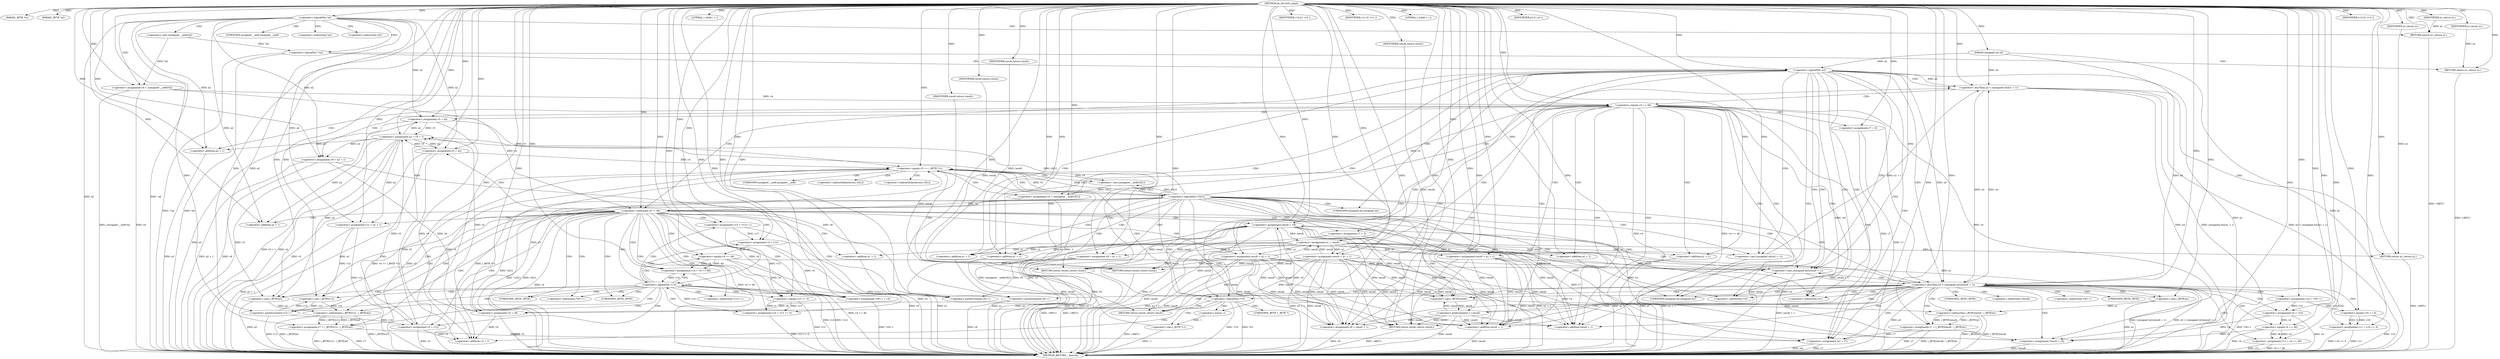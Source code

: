 digraph do_rfc1035_name {  
"1000112" [label = "(METHOD,do_rfc1035_name)" ]
"1000367" [label = "(METHOD_RETURN,__fastcall)" ]
"1000113" [label = "(PARAM,_BYTE *a1)" ]
"1000114" [label = "(PARAM,_BYTE *a2)" ]
"1000115" [label = "(PARAM,unsigned int a3)" ]
"1000129" [label = "(<operator>.logicalNot,!a2)" ]
"1000131" [label = "(RETURN,return a1;,return a1;)" ]
"1000132" [label = "(IDENTIFIER,a1,return a1;)" ]
"1000133" [label = "(<operator>.assignment,v4 = (unsigned __int8)*a2)" ]
"1000135" [label = "(<operator>.cast,(unsigned __int8)*a2)" ]
"1000140" [label = "(<operator>.logicalNot,!*a2)" ]
"1000143" [label = "(RETURN,return a1;,return a1;)" ]
"1000144" [label = "(IDENTIFIER,a1,return a1;)" ]
"1000146" [label = "(<operator>.logicalNot,!a3)" ]
"1000151" [label = "(<operator>.lessThan,a3 < (unsigned int)(a1 + 1))" ]
"1000153" [label = "(<operator>.cast,(unsigned int)(a1 + 1))" ]
"1000155" [label = "(<operator>.addition,a1 + 1)" ]
"1000158" [label = "(RETURN,return a1;,return a1;)" ]
"1000159" [label = "(IDENTIFIER,a1,return a1;)" ]
"1000161" [label = "(<operator>.equals,v4 == 46)" ]
"1000165" [label = "(<operator>.assignment,v5 = a2)" ]
"1000168" [label = "(<operator>.assignment,result = a1 + 1)" ]
"1000170" [label = "(<operator>.addition,a1 + 1)" ]
"1000173" [label = "(<operator>.assignment,v7 = 0)" ]
"1000177" [label = "(<operator>.assignment,result = a1 + 1)" ]
"1000179" [label = "(<operator>.addition,a1 + 1)" ]
"1000182" [label = "(<operator>.assignment,v8 = a2 + 1)" ]
"1000184" [label = "(<operator>.addition,a2 + 1)" ]
"1000188" [label = "(LITERAL,1,while ( 1 ))" ]
"1000190" [label = "(<operator>.assignment,v9 = result + 1)" ]
"1000192" [label = "(<operator>.addition,result + 1)" ]
"1000196" [label = "(<operator>.lessThan,a3 < (unsigned int)(result + 1))" ]
"1000198" [label = "(<operator>.cast,(unsigned int)(result + 1))" ]
"1000200" [label = "(<operator>.addition,result + 1)" ]
"1000203" [label = "(RETURN,return result;,return result;)" ]
"1000204" [label = "(IDENTIFIER,result,return result;)" ]
"1000205" [label = "(<operator>.assignment,*result = v4)" ]
"1000209" [label = "(<operator>.assignment,v5 = v8)" ]
"1000212" [label = "(<operator>.assignment,v10 = *v8++)" ]
"1000215" [label = "(<operator>.postIncrement,v8++)" ]
"1000217" [label = "(<operator>.assignment,v4 = v10)" ]
"1000220" [label = "(<operator>.assignment,v7 = (_BYTE)result - (_BYTE)a1)" ]
"1000222" [label = "(<operator>.subtraction,(_BYTE)result - (_BYTE)a1)" ]
"1000223" [label = "(<operator>.cast,(_BYTE)result)" ]
"1000226" [label = "(<operator>.cast,(_BYTE)a1)" ]
"1000229" [label = "(<operator>.assignment,v11 = v10 == 0)" ]
"1000231" [label = "(<operator>.equals,v10 == 0)" ]
"1000235" [label = "(IDENTIFIER,v10,if ( v10 ))" ]
"1000236" [label = "(<operator>.assignment,v11 = v4 == 46)" ]
"1000238" [label = "(<operator>.equals,v4 == 46)" ]
"1000241" [label = "(<operator>.preIncrement,++result)" ]
"1000244" [label = "(IDENTIFIER,v11,if ( v11 ))" ]
"1000247" [label = "(<operator>.assignment,result = v9)" ]
"1000252" [label = "(LITERAL,1,while ( 1 ))" ]
"1000254" [label = "(<operator>.assignment,*a1 = v7)" ]
"1000259" [label = "(<operator>.logicalNot,!*v5)" ]
"1000262" [label = "(RETURN,return result;,return result;)" ]
"1000263" [label = "(IDENTIFIER,result,return result;)" ]
"1000264" [label = "(<operator>.assignment,a2 = v5 + 1)" ]
"1000266" [label = "(<operator>.addition,v5 + 1)" ]
"1000270" [label = "(<operator>.equals,v5 == (_BYTE *)-1)" ]
"1000272" [label = "(<operator>.cast,(_BYTE *)-1)" ]
"1000274" [label = "(<operator>.minus,-1)" ]
"1000276" [label = "(RETURN,return result;,return result;)" ]
"1000277" [label = "(IDENTIFIER,result,return result;)" ]
"1000278" [label = "(<operator>.assignment,v4 = (unsigned __int8)v5[1])" ]
"1000280" [label = "(<operator>.cast,(unsigned __int8)v5[1])" ]
"1000286" [label = "(<operator>.logicalNot,!v5[1])" ]
"1000290" [label = "(RETURN,return result;,return result;)" ]
"1000291" [label = "(IDENTIFIER,result,return result;)" ]
"1000292" [label = "(<operator>.assignment,a1 = result)" ]
"1000296" [label = "(IDENTIFIER,a3,if ( a3 ))" ]
"1000299" [label = "(<operator>.assignment,v9 = a1 + 1)" ]
"1000301" [label = "(<operator>.addition,a1 + 1)" ]
"1000305" [label = "(<operator>.notEquals,v4 != 46)" ]
"1000309" [label = "(<operator>.assignment,v12 = a2 + 1)" ]
"1000311" [label = "(<operator>.addition,a2 + 1)" ]
"1000316" [label = "(<operator>.assignment,*v9++ = v4)" ]
"1000318" [label = "(<operator>.postIncrement,v9++)" ]
"1000321" [label = "(<operator>.assignment,v5 = v12)" ]
"1000324" [label = "(<operator>.assignment,v7 = (_BYTE)v12 - (_BYTE)a2)" ]
"1000326" [label = "(<operator>.subtraction,(_BYTE)v12 - (_BYTE)a2)" ]
"1000327" [label = "(<operator>.cast,(_BYTE)v12)" ]
"1000330" [label = "(<operator>.cast,(_BYTE)a2)" ]
"1000333" [label = "(<operator>.assignment,v13 = *v12++)" ]
"1000336" [label = "(<operator>.postIncrement,v12++)" ]
"1000338" [label = "(<operator>.assignment,v4 = v13)" ]
"1000341" [label = "(<operator>.assignment,v14 = v13 == 0)" ]
"1000343" [label = "(<operator>.equals,v13 == 0)" ]
"1000347" [label = "(IDENTIFIER,v13,if ( v13 ))" ]
"1000348" [label = "(<operator>.assignment,v14 = v4 == 46)" ]
"1000350" [label = "(<operator>.equals,v4 == 46)" ]
"1000353" [label = "(<operator>.logicalNot,!v14)" ]
"1000356" [label = "(<operator>.assignment,v5 = a2)" ]
"1000359" [label = "(<operator>.assignment,result = a1 + 1)" ]
"1000361" [label = "(<operator>.addition,a1 + 1)" ]
"1000364" [label = "(<operator>.assignment,v7 = 0)" ]
"1000136" [label = "(UNKNOWN,unsigned __int8,unsigned __int8)" ]
"1000137" [label = "(<operator>.indirection,*a2)" ]
"1000141" [label = "(<operator>.indirection,*a2)" ]
"1000154" [label = "(UNKNOWN,unsigned int,unsigned int)" ]
"1000199" [label = "(UNKNOWN,unsigned int,unsigned int)" ]
"1000206" [label = "(<operator>.indirection,*result)" ]
"1000214" [label = "(<operator>.indirection,*v8++)" ]
"1000224" [label = "(UNKNOWN,_BYTE,_BYTE)" ]
"1000227" [label = "(UNKNOWN,_BYTE,_BYTE)" ]
"1000255" [label = "(<operator>.indirection,*a1)" ]
"1000260" [label = "(<operator>.indirection,*v5)" ]
"1000273" [label = "(UNKNOWN,_BYTE *,_BYTE *)" ]
"1000281" [label = "(UNKNOWN,unsigned __int8,unsigned __int8)" ]
"1000282" [label = "(<operator>.indirectIndexAccess,v5[1])" ]
"1000287" [label = "(<operator>.indirectIndexAccess,v5[1])" ]
"1000317" [label = "(<operator>.indirection,*v9++)" ]
"1000328" [label = "(UNKNOWN,_BYTE,_BYTE)" ]
"1000331" [label = "(UNKNOWN,_BYTE,_BYTE)" ]
"1000335" [label = "(<operator>.indirection,*v12++)" ]
  "1000290" -> "1000367"  [ label = "DDG: <RET>"] 
  "1000131" -> "1000367"  [ label = "DDG: <RET>"] 
  "1000158" -> "1000367"  [ label = "DDG: <RET>"] 
  "1000276" -> "1000367"  [ label = "DDG: <RET>"] 
  "1000262" -> "1000367"  [ label = "DDG: <RET>"] 
  "1000348" -> "1000367"  [ label = "DDG: v4 == 46"] 
  "1000226" -> "1000367"  [ label = "DDG: a1"] 
  "1000259" -> "1000367"  [ label = "DDG: *v5"] 
  "1000326" -> "1000367"  [ label = "DDG: (_BYTE)v12"] 
  "1000292" -> "1000367"  [ label = "DDG: result"] 
  "1000165" -> "1000367"  [ label = "DDG: a2"] 
  "1000161" -> "1000367"  [ label = "DDG: v4 == 46"] 
  "1000217" -> "1000367"  [ label = "DDG: v4"] 
  "1000198" -> "1000367"  [ label = "DDG: result + 1"] 
  "1000190" -> "1000367"  [ label = "DDG: v9"] 
  "1000333" -> "1000367"  [ label = "DDG: *v12++"] 
  "1000321" -> "1000367"  [ label = "DDG: v5"] 
  "1000222" -> "1000367"  [ label = "DDG: (_BYTE)result"] 
  "1000324" -> "1000367"  [ label = "DDG: v7"] 
  "1000238" -> "1000367"  [ label = "DDG: v4"] 
  "1000165" -> "1000367"  [ label = "DDG: v5"] 
  "1000343" -> "1000367"  [ label = "DDG: v13"] 
  "1000326" -> "1000367"  [ label = "DDG: (_BYTE)a2"] 
  "1000259" -> "1000367"  [ label = "DDG: !*v5"] 
  "1000353" -> "1000367"  [ label = "DDG: !v14"] 
  "1000173" -> "1000367"  [ label = "DDG: v7"] 
  "1000336" -> "1000367"  [ label = "DDG: v12"] 
  "1000264" -> "1000367"  [ label = "DDG: a2"] 
  "1000350" -> "1000367"  [ label = "DDG: v4"] 
  "1000182" -> "1000367"  [ label = "DDG: a2 + 1"] 
  "1000177" -> "1000367"  [ label = "DDG: result"] 
  "1000229" -> "1000367"  [ label = "DDG: v11"] 
  "1000220" -> "1000367"  [ label = "DDG: v7"] 
  "1000151" -> "1000367"  [ label = "DDG: a3"] 
  "1000129" -> "1000367"  [ label = "DDG: a2"] 
  "1000270" -> "1000367"  [ label = "DDG: (_BYTE *)-1"] 
  "1000272" -> "1000367"  [ label = "DDG: -1"] 
  "1000133" -> "1000367"  [ label = "DDG: v4"] 
  "1000299" -> "1000367"  [ label = "DDG: a1 + 1"] 
  "1000212" -> "1000367"  [ label = "DDG: *v8++"] 
  "1000270" -> "1000367"  [ label = "DDG: v5 == (_BYTE *)-1"] 
  "1000264" -> "1000367"  [ label = "DDG: v5 + 1"] 
  "1000151" -> "1000367"  [ label = "DDG: (unsigned int)(a1 + 1)"] 
  "1000222" -> "1000367"  [ label = "DDG: (_BYTE)a1"] 
  "1000301" -> "1000367"  [ label = "DDG: a1"] 
  "1000182" -> "1000367"  [ label = "DDG: v8"] 
  "1000364" -> "1000367"  [ label = "DDG: v7"] 
  "1000179" -> "1000367"  [ label = "DDG: a1"] 
  "1000146" -> "1000367"  [ label = "DDG: a3"] 
  "1000153" -> "1000367"  [ label = "DDG: a1 + 1"] 
  "1000236" -> "1000367"  [ label = "DDG: v11"] 
  "1000115" -> "1000367"  [ label = "DDG: a3"] 
  "1000270" -> "1000367"  [ label = "DDG: v5"] 
  "1000231" -> "1000367"  [ label = "DDG: v10"] 
  "1000254" -> "1000367"  [ label = "DDG: *a1"] 
  "1000359" -> "1000367"  [ label = "DDG: a1 + 1"] 
  "1000184" -> "1000367"  [ label = "DDG: a2"] 
  "1000220" -> "1000367"  [ label = "DDG: (_BYTE)result - (_BYTE)a1"] 
  "1000278" -> "1000367"  [ label = "DDG: v4"] 
  "1000247" -> "1000367"  [ label = "DDG: v9"] 
  "1000247" -> "1000367"  [ label = "DDG: result"] 
  "1000341" -> "1000367"  [ label = "DDG: v13 == 0"] 
  "1000168" -> "1000367"  [ label = "DDG: a1 + 1"] 
  "1000286" -> "1000367"  [ label = "DDG: !v5[1]"] 
  "1000286" -> "1000367"  [ label = "DDG: v5[1]"] 
  "1000196" -> "1000367"  [ label = "DDG: (unsigned int)(result + 1)"] 
  "1000316" -> "1000367"  [ label = "DDG: *v9++"] 
  "1000330" -> "1000367"  [ label = "DDG: a2"] 
  "1000229" -> "1000367"  [ label = "DDG: v10 == 0"] 
  "1000309" -> "1000367"  [ label = "DDG: a2 + 1"] 
  "1000254" -> "1000367"  [ label = "DDG: v7"] 
  "1000170" -> "1000367"  [ label = "DDG: a1"] 
  "1000133" -> "1000367"  [ label = "DDG: (unsigned __int8)*a2"] 
  "1000140" -> "1000367"  [ label = "DDG: *a2"] 
  "1000278" -> "1000367"  [ label = "DDG: (unsigned __int8)v5[1]"] 
  "1000155" -> "1000367"  [ label = "DDG: a1"] 
  "1000305" -> "1000367"  [ label = "DDG: v4"] 
  "1000299" -> "1000367"  [ label = "DDG: v9"] 
  "1000200" -> "1000367"  [ label = "DDG: result"] 
  "1000205" -> "1000367"  [ label = "DDG: *result"] 
  "1000241" -> "1000367"  [ label = "DDG: result"] 
  "1000177" -> "1000367"  [ label = "DDG: a1 + 1"] 
  "1000196" -> "1000367"  [ label = "DDG: a3 < (unsigned int)(result + 1)"] 
  "1000168" -> "1000367"  [ label = "DDG: result"] 
  "1000338" -> "1000367"  [ label = "DDG: v4"] 
  "1000353" -> "1000367"  [ label = "DDG: v14"] 
  "1000140" -> "1000367"  [ label = "DDG: !*a2"] 
  "1000215" -> "1000367"  [ label = "DDG: v8"] 
  "1000129" -> "1000367"  [ label = "DDG: !a2"] 
  "1000356" -> "1000367"  [ label = "DDG: v5"] 
  "1000209" -> "1000367"  [ label = "DDG: v5"] 
  "1000236" -> "1000367"  [ label = "DDG: v4 == 46"] 
  "1000305" -> "1000367"  [ label = "DDG: v4 != 46"] 
  "1000324" -> "1000367"  [ label = "DDG: (_BYTE)v12 - (_BYTE)a2"] 
  "1000196" -> "1000367"  [ label = "DDG: a3"] 
  "1000146" -> "1000367"  [ label = "DDG: !a3"] 
  "1000356" -> "1000367"  [ label = "DDG: a2"] 
  "1000361" -> "1000367"  [ label = "DDG: a1"] 
  "1000161" -> "1000367"  [ label = "DDG: v4"] 
  "1000151" -> "1000367"  [ label = "DDG: a3 < (unsigned int)(a1 + 1)"] 
  "1000359" -> "1000367"  [ label = "DDG: result"] 
  "1000143" -> "1000367"  [ label = "DDG: <RET>"] 
  "1000203" -> "1000367"  [ label = "DDG: <RET>"] 
  "1000112" -> "1000113"  [ label = "DDG: "] 
  "1000112" -> "1000114"  [ label = "DDG: "] 
  "1000112" -> "1000115"  [ label = "DDG: "] 
  "1000112" -> "1000129"  [ label = "DDG: "] 
  "1000132" -> "1000131"  [ label = "DDG: a1"] 
  "1000112" -> "1000131"  [ label = "DDG: "] 
  "1000112" -> "1000132"  [ label = "DDG: "] 
  "1000135" -> "1000133"  [ label = "DDG: *a2"] 
  "1000112" -> "1000133"  [ label = "DDG: "] 
  "1000135" -> "1000140"  [ label = "DDG: *a2"] 
  "1000144" -> "1000143"  [ label = "DDG: a1"] 
  "1000112" -> "1000143"  [ label = "DDG: "] 
  "1000112" -> "1000144"  [ label = "DDG: "] 
  "1000115" -> "1000146"  [ label = "DDG: a3"] 
  "1000112" -> "1000146"  [ label = "DDG: "] 
  "1000146" -> "1000151"  [ label = "DDG: a3"] 
  "1000196" -> "1000151"  [ label = "DDG: a3"] 
  "1000115" -> "1000151"  [ label = "DDG: a3"] 
  "1000112" -> "1000151"  [ label = "DDG: "] 
  "1000153" -> "1000151"  [ label = "DDG: a1 + 1"] 
  "1000292" -> "1000153"  [ label = "DDG: a1"] 
  "1000112" -> "1000153"  [ label = "DDG: "] 
  "1000292" -> "1000155"  [ label = "DDG: a1"] 
  "1000112" -> "1000155"  [ label = "DDG: "] 
  "1000159" -> "1000158"  [ label = "DDG: a1"] 
  "1000292" -> "1000158"  [ label = "DDG: a1"] 
  "1000112" -> "1000158"  [ label = "DDG: "] 
  "1000112" -> "1000159"  [ label = "DDG: "] 
  "1000133" -> "1000161"  [ label = "DDG: v4"] 
  "1000278" -> "1000161"  [ label = "DDG: v4"] 
  "1000112" -> "1000161"  [ label = "DDG: "] 
  "1000264" -> "1000165"  [ label = "DDG: a2"] 
  "1000129" -> "1000165"  [ label = "DDG: a2"] 
  "1000112" -> "1000165"  [ label = "DDG: "] 
  "1000112" -> "1000168"  [ label = "DDG: "] 
  "1000292" -> "1000168"  [ label = "DDG: a1"] 
  "1000112" -> "1000170"  [ label = "DDG: "] 
  "1000292" -> "1000170"  [ label = "DDG: a1"] 
  "1000112" -> "1000173"  [ label = "DDG: "] 
  "1000112" -> "1000177"  [ label = "DDG: "] 
  "1000292" -> "1000177"  [ label = "DDG: a1"] 
  "1000112" -> "1000179"  [ label = "DDG: "] 
  "1000292" -> "1000179"  [ label = "DDG: a1"] 
  "1000264" -> "1000182"  [ label = "DDG: a2"] 
  "1000129" -> "1000182"  [ label = "DDG: a2"] 
  "1000112" -> "1000182"  [ label = "DDG: "] 
  "1000264" -> "1000184"  [ label = "DDG: a2"] 
  "1000129" -> "1000184"  [ label = "DDG: a2"] 
  "1000112" -> "1000184"  [ label = "DDG: "] 
  "1000112" -> "1000188"  [ label = "DDG: "] 
  "1000177" -> "1000190"  [ label = "DDG: result"] 
  "1000247" -> "1000190"  [ label = "DDG: result"] 
  "1000359" -> "1000190"  [ label = "DDG: result"] 
  "1000241" -> "1000190"  [ label = "DDG: result"] 
  "1000168" -> "1000190"  [ label = "DDG: result"] 
  "1000112" -> "1000190"  [ label = "DDG: "] 
  "1000177" -> "1000192"  [ label = "DDG: result"] 
  "1000247" -> "1000192"  [ label = "DDG: result"] 
  "1000359" -> "1000192"  [ label = "DDG: result"] 
  "1000241" -> "1000192"  [ label = "DDG: result"] 
  "1000168" -> "1000192"  [ label = "DDG: result"] 
  "1000112" -> "1000192"  [ label = "DDG: "] 
  "1000151" -> "1000196"  [ label = "DDG: a3"] 
  "1000146" -> "1000196"  [ label = "DDG: a3"] 
  "1000115" -> "1000196"  [ label = "DDG: a3"] 
  "1000112" -> "1000196"  [ label = "DDG: "] 
  "1000198" -> "1000196"  [ label = "DDG: result + 1"] 
  "1000112" -> "1000198"  [ label = "DDG: "] 
  "1000177" -> "1000198"  [ label = "DDG: result"] 
  "1000247" -> "1000198"  [ label = "DDG: result"] 
  "1000359" -> "1000198"  [ label = "DDG: result"] 
  "1000241" -> "1000198"  [ label = "DDG: result"] 
  "1000168" -> "1000198"  [ label = "DDG: result"] 
  "1000112" -> "1000200"  [ label = "DDG: "] 
  "1000177" -> "1000200"  [ label = "DDG: result"] 
  "1000247" -> "1000200"  [ label = "DDG: result"] 
  "1000359" -> "1000200"  [ label = "DDG: result"] 
  "1000241" -> "1000200"  [ label = "DDG: result"] 
  "1000168" -> "1000200"  [ label = "DDG: result"] 
  "1000204" -> "1000203"  [ label = "DDG: result"] 
  "1000112" -> "1000203"  [ label = "DDG: "] 
  "1000177" -> "1000203"  [ label = "DDG: result"] 
  "1000247" -> "1000203"  [ label = "DDG: result"] 
  "1000359" -> "1000203"  [ label = "DDG: result"] 
  "1000241" -> "1000203"  [ label = "DDG: result"] 
  "1000168" -> "1000203"  [ label = "DDG: result"] 
  "1000112" -> "1000204"  [ label = "DDG: "] 
  "1000217" -> "1000205"  [ label = "DDG: v4"] 
  "1000238" -> "1000205"  [ label = "DDG: v4"] 
  "1000350" -> "1000205"  [ label = "DDG: v4"] 
  "1000305" -> "1000205"  [ label = "DDG: v4"] 
  "1000338" -> "1000205"  [ label = "DDG: v4"] 
  "1000161" -> "1000205"  [ label = "DDG: v4"] 
  "1000112" -> "1000205"  [ label = "DDG: "] 
  "1000182" -> "1000209"  [ label = "DDG: v8"] 
  "1000215" -> "1000209"  [ label = "DDG: v8"] 
  "1000112" -> "1000209"  [ label = "DDG: "] 
  "1000112" -> "1000212"  [ label = "DDG: "] 
  "1000112" -> "1000215"  [ label = "DDG: "] 
  "1000182" -> "1000215"  [ label = "DDG: v8"] 
  "1000212" -> "1000217"  [ label = "DDG: v10"] 
  "1000112" -> "1000217"  [ label = "DDG: "] 
  "1000222" -> "1000220"  [ label = "DDG: (_BYTE)result"] 
  "1000222" -> "1000220"  [ label = "DDG: (_BYTE)a1"] 
  "1000112" -> "1000220"  [ label = "DDG: "] 
  "1000223" -> "1000222"  [ label = "DDG: result"] 
  "1000112" -> "1000223"  [ label = "DDG: "] 
  "1000177" -> "1000223"  [ label = "DDG: result"] 
  "1000247" -> "1000223"  [ label = "DDG: result"] 
  "1000359" -> "1000223"  [ label = "DDG: result"] 
  "1000241" -> "1000223"  [ label = "DDG: result"] 
  "1000168" -> "1000223"  [ label = "DDG: result"] 
  "1000226" -> "1000222"  [ label = "DDG: a1"] 
  "1000112" -> "1000226"  [ label = "DDG: "] 
  "1000292" -> "1000226"  [ label = "DDG: a1"] 
  "1000231" -> "1000229"  [ label = "DDG: v10"] 
  "1000231" -> "1000229"  [ label = "DDG: 0"] 
  "1000112" -> "1000229"  [ label = "DDG: "] 
  "1000112" -> "1000231"  [ label = "DDG: "] 
  "1000212" -> "1000231"  [ label = "DDG: v10"] 
  "1000112" -> "1000235"  [ label = "DDG: "] 
  "1000238" -> "1000236"  [ label = "DDG: v4"] 
  "1000238" -> "1000236"  [ label = "DDG: 46"] 
  "1000112" -> "1000236"  [ label = "DDG: "] 
  "1000217" -> "1000238"  [ label = "DDG: v4"] 
  "1000112" -> "1000238"  [ label = "DDG: "] 
  "1000223" -> "1000241"  [ label = "DDG: result"] 
  "1000112" -> "1000241"  [ label = "DDG: "] 
  "1000112" -> "1000244"  [ label = "DDG: "] 
  "1000190" -> "1000247"  [ label = "DDG: v9"] 
  "1000318" -> "1000247"  [ label = "DDG: v9"] 
  "1000112" -> "1000247"  [ label = "DDG: "] 
  "1000112" -> "1000252"  [ label = "DDG: "] 
  "1000324" -> "1000254"  [ label = "DDG: v7"] 
  "1000173" -> "1000254"  [ label = "DDG: v7"] 
  "1000220" -> "1000254"  [ label = "DDG: v7"] 
  "1000364" -> "1000254"  [ label = "DDG: v7"] 
  "1000112" -> "1000254"  [ label = "DDG: "] 
  "1000263" -> "1000262"  [ label = "DDG: result"] 
  "1000247" -> "1000262"  [ label = "DDG: result"] 
  "1000168" -> "1000262"  [ label = "DDG: result"] 
  "1000359" -> "1000262"  [ label = "DDG: result"] 
  "1000112" -> "1000263"  [ label = "DDG: "] 
  "1000321" -> "1000264"  [ label = "DDG: v5"] 
  "1000165" -> "1000264"  [ label = "DDG: v5"] 
  "1000286" -> "1000264"  [ label = "DDG: v5[1]"] 
  "1000356" -> "1000264"  [ label = "DDG: v5"] 
  "1000209" -> "1000264"  [ label = "DDG: v5"] 
  "1000112" -> "1000264"  [ label = "DDG: "] 
  "1000321" -> "1000266"  [ label = "DDG: v5"] 
  "1000165" -> "1000266"  [ label = "DDG: v5"] 
  "1000286" -> "1000266"  [ label = "DDG: v5[1]"] 
  "1000356" -> "1000266"  [ label = "DDG: v5"] 
  "1000209" -> "1000266"  [ label = "DDG: v5"] 
  "1000112" -> "1000266"  [ label = "DDG: "] 
  "1000286" -> "1000270"  [ label = "DDG: v5[1]"] 
  "1000112" -> "1000270"  [ label = "DDG: "] 
  "1000321" -> "1000270"  [ label = "DDG: v5"] 
  "1000165" -> "1000270"  [ label = "DDG: v5"] 
  "1000356" -> "1000270"  [ label = "DDG: v5"] 
  "1000209" -> "1000270"  [ label = "DDG: v5"] 
  "1000272" -> "1000270"  [ label = "DDG: -1"] 
  "1000274" -> "1000272"  [ label = "DDG: 1"] 
  "1000112" -> "1000274"  [ label = "DDG: "] 
  "1000277" -> "1000276"  [ label = "DDG: result"] 
  "1000247" -> "1000276"  [ label = "DDG: result"] 
  "1000168" -> "1000276"  [ label = "DDG: result"] 
  "1000359" -> "1000276"  [ label = "DDG: result"] 
  "1000112" -> "1000277"  [ label = "DDG: "] 
  "1000280" -> "1000278"  [ label = "DDG: v5[1]"] 
  "1000112" -> "1000278"  [ label = "DDG: "] 
  "1000270" -> "1000280"  [ label = "DDG: v5"] 
  "1000286" -> "1000280"  [ label = "DDG: v5[1]"] 
  "1000280" -> "1000286"  [ label = "DDG: v5[1]"] 
  "1000270" -> "1000286"  [ label = "DDG: v5"] 
  "1000291" -> "1000290"  [ label = "DDG: result"] 
  "1000247" -> "1000290"  [ label = "DDG: result"] 
  "1000168" -> "1000290"  [ label = "DDG: result"] 
  "1000359" -> "1000290"  [ label = "DDG: result"] 
  "1000112" -> "1000291"  [ label = "DDG: "] 
  "1000247" -> "1000292"  [ label = "DDG: result"] 
  "1000168" -> "1000292"  [ label = "DDG: result"] 
  "1000359" -> "1000292"  [ label = "DDG: result"] 
  "1000112" -> "1000292"  [ label = "DDG: "] 
  "1000112" -> "1000296"  [ label = "DDG: "] 
  "1000292" -> "1000299"  [ label = "DDG: a1"] 
  "1000112" -> "1000299"  [ label = "DDG: "] 
  "1000292" -> "1000301"  [ label = "DDG: a1"] 
  "1000112" -> "1000301"  [ label = "DDG: "] 
  "1000133" -> "1000305"  [ label = "DDG: v4"] 
  "1000278" -> "1000305"  [ label = "DDG: v4"] 
  "1000112" -> "1000305"  [ label = "DDG: "] 
  "1000264" -> "1000309"  [ label = "DDG: a2"] 
  "1000129" -> "1000309"  [ label = "DDG: a2"] 
  "1000112" -> "1000309"  [ label = "DDG: "] 
  "1000264" -> "1000311"  [ label = "DDG: a2"] 
  "1000129" -> "1000311"  [ label = "DDG: a2"] 
  "1000112" -> "1000311"  [ label = "DDG: "] 
  "1000350" -> "1000316"  [ label = "DDG: v4"] 
  "1000305" -> "1000316"  [ label = "DDG: v4"] 
  "1000338" -> "1000316"  [ label = "DDG: v4"] 
  "1000112" -> "1000316"  [ label = "DDG: "] 
  "1000299" -> "1000318"  [ label = "DDG: v9"] 
  "1000112" -> "1000318"  [ label = "DDG: "] 
  "1000336" -> "1000321"  [ label = "DDG: v12"] 
  "1000309" -> "1000321"  [ label = "DDG: v12"] 
  "1000112" -> "1000321"  [ label = "DDG: "] 
  "1000326" -> "1000324"  [ label = "DDG: (_BYTE)v12"] 
  "1000326" -> "1000324"  [ label = "DDG: (_BYTE)a2"] 
  "1000112" -> "1000324"  [ label = "DDG: "] 
  "1000327" -> "1000326"  [ label = "DDG: v12"] 
  "1000112" -> "1000327"  [ label = "DDG: "] 
  "1000336" -> "1000327"  [ label = "DDG: v12"] 
  "1000309" -> "1000327"  [ label = "DDG: v12"] 
  "1000330" -> "1000326"  [ label = "DDG: a2"] 
  "1000112" -> "1000330"  [ label = "DDG: "] 
  "1000264" -> "1000330"  [ label = "DDG: a2"] 
  "1000129" -> "1000330"  [ label = "DDG: a2"] 
  "1000112" -> "1000333"  [ label = "DDG: "] 
  "1000327" -> "1000336"  [ label = "DDG: v12"] 
  "1000112" -> "1000336"  [ label = "DDG: "] 
  "1000333" -> "1000338"  [ label = "DDG: v13"] 
  "1000112" -> "1000338"  [ label = "DDG: "] 
  "1000343" -> "1000341"  [ label = "DDG: v13"] 
  "1000343" -> "1000341"  [ label = "DDG: 0"] 
  "1000112" -> "1000341"  [ label = "DDG: "] 
  "1000112" -> "1000343"  [ label = "DDG: "] 
  "1000333" -> "1000343"  [ label = "DDG: v13"] 
  "1000112" -> "1000347"  [ label = "DDG: "] 
  "1000350" -> "1000348"  [ label = "DDG: v4"] 
  "1000350" -> "1000348"  [ label = "DDG: 46"] 
  "1000112" -> "1000348"  [ label = "DDG: "] 
  "1000338" -> "1000350"  [ label = "DDG: v4"] 
  "1000112" -> "1000350"  [ label = "DDG: "] 
  "1000341" -> "1000353"  [ label = "DDG: v14"] 
  "1000348" -> "1000353"  [ label = "DDG: v14"] 
  "1000112" -> "1000353"  [ label = "DDG: "] 
  "1000264" -> "1000356"  [ label = "DDG: a2"] 
  "1000129" -> "1000356"  [ label = "DDG: a2"] 
  "1000112" -> "1000356"  [ label = "DDG: "] 
  "1000112" -> "1000359"  [ label = "DDG: "] 
  "1000292" -> "1000359"  [ label = "DDG: a1"] 
  "1000112" -> "1000361"  [ label = "DDG: "] 
  "1000292" -> "1000361"  [ label = "DDG: a1"] 
  "1000112" -> "1000364"  [ label = "DDG: "] 
  "1000129" -> "1000141"  [ label = "CDG: "] 
  "1000129" -> "1000140"  [ label = "CDG: "] 
  "1000129" -> "1000137"  [ label = "CDG: "] 
  "1000129" -> "1000136"  [ label = "CDG: "] 
  "1000129" -> "1000135"  [ label = "CDG: "] 
  "1000129" -> "1000133"  [ label = "CDG: "] 
  "1000129" -> "1000131"  [ label = "CDG: "] 
  "1000140" -> "1000143"  [ label = "CDG: "] 
  "1000140" -> "1000146"  [ label = "CDG: "] 
  "1000146" -> "1000155"  [ label = "CDG: "] 
  "1000146" -> "1000154"  [ label = "CDG: "] 
  "1000146" -> "1000153"  [ label = "CDG: "] 
  "1000146" -> "1000151"  [ label = "CDG: "] 
  "1000146" -> "1000301"  [ label = "CDG: "] 
  "1000146" -> "1000299"  [ label = "CDG: "] 
  "1000146" -> "1000305"  [ label = "CDG: "] 
  "1000146" -> "1000255"  [ label = "CDG: "] 
  "1000146" -> "1000254"  [ label = "CDG: "] 
  "1000146" -> "1000260"  [ label = "CDG: "] 
  "1000146" -> "1000259"  [ label = "CDG: "] 
  "1000146" -> "1000192"  [ label = "CDG: "] 
  "1000146" -> "1000190"  [ label = "CDG: "] 
  "1000146" -> "1000200"  [ label = "CDG: "] 
  "1000146" -> "1000199"  [ label = "CDG: "] 
  "1000146" -> "1000198"  [ label = "CDG: "] 
  "1000146" -> "1000196"  [ label = "CDG: "] 
  "1000151" -> "1000158"  [ label = "CDG: "] 
  "1000151" -> "1000161"  [ label = "CDG: "] 
  "1000161" -> "1000173"  [ label = "CDG: "] 
  "1000161" -> "1000170"  [ label = "CDG: "] 
  "1000161" -> "1000168"  [ label = "CDG: "] 
  "1000161" -> "1000165"  [ label = "CDG: "] 
  "1000161" -> "1000184"  [ label = "CDG: "] 
  "1000161" -> "1000182"  [ label = "CDG: "] 
  "1000161" -> "1000179"  [ label = "CDG: "] 
  "1000161" -> "1000177"  [ label = "CDG: "] 
  "1000161" -> "1000192"  [ label = "CDG: "] 
  "1000161" -> "1000190"  [ label = "CDG: "] 
  "1000161" -> "1000200"  [ label = "CDG: "] 
  "1000161" -> "1000199"  [ label = "CDG: "] 
  "1000161" -> "1000198"  [ label = "CDG: "] 
  "1000161" -> "1000196"  [ label = "CDG: "] 
  "1000161" -> "1000255"  [ label = "CDG: "] 
  "1000161" -> "1000254"  [ label = "CDG: "] 
  "1000161" -> "1000260"  [ label = "CDG: "] 
  "1000161" -> "1000259"  [ label = "CDG: "] 
  "1000196" -> "1000206"  [ label = "CDG: "] 
  "1000196" -> "1000205"  [ label = "CDG: "] 
  "1000196" -> "1000203"  [ label = "CDG: "] 
  "1000196" -> "1000224"  [ label = "CDG: "] 
  "1000196" -> "1000223"  [ label = "CDG: "] 
  "1000196" -> "1000222"  [ label = "CDG: "] 
  "1000196" -> "1000220"  [ label = "CDG: "] 
  "1000196" -> "1000217"  [ label = "CDG: "] 
  "1000196" -> "1000215"  [ label = "CDG: "] 
  "1000196" -> "1000214"  [ label = "CDG: "] 
  "1000196" -> "1000212"  [ label = "CDG: "] 
  "1000196" -> "1000209"  [ label = "CDG: "] 
  "1000196" -> "1000231"  [ label = "CDG: "] 
  "1000196" -> "1000229"  [ label = "CDG: "] 
  "1000196" -> "1000227"  [ label = "CDG: "] 
  "1000196" -> "1000226"  [ label = "CDG: "] 
  "1000196" -> "1000241"  [ label = "CDG: "] 
  "1000196" -> "1000238"  [ label = "CDG: "] 
  "1000196" -> "1000236"  [ label = "CDG: "] 
  "1000196" -> "1000247"  [ label = "CDG: "] 
  "1000196" -> "1000192"  [ label = "CDG: "] 
  "1000196" -> "1000190"  [ label = "CDG: "] 
  "1000196" -> "1000200"  [ label = "CDG: "] 
  "1000196" -> "1000199"  [ label = "CDG: "] 
  "1000196" -> "1000198"  [ label = "CDG: "] 
  "1000196" -> "1000196"  [ label = "CDG: "] 
  "1000196" -> "1000255"  [ label = "CDG: "] 
  "1000196" -> "1000254"  [ label = "CDG: "] 
  "1000196" -> "1000260"  [ label = "CDG: "] 
  "1000196" -> "1000259"  [ label = "CDG: "] 
  "1000259" -> "1000272"  [ label = "CDG: "] 
  "1000259" -> "1000270"  [ label = "CDG: "] 
  "1000259" -> "1000266"  [ label = "CDG: "] 
  "1000259" -> "1000264"  [ label = "CDG: "] 
  "1000259" -> "1000262"  [ label = "CDG: "] 
  "1000259" -> "1000274"  [ label = "CDG: "] 
  "1000259" -> "1000273"  [ label = "CDG: "] 
  "1000270" -> "1000287"  [ label = "CDG: "] 
  "1000270" -> "1000286"  [ label = "CDG: "] 
  "1000270" -> "1000282"  [ label = "CDG: "] 
  "1000270" -> "1000281"  [ label = "CDG: "] 
  "1000270" -> "1000280"  [ label = "CDG: "] 
  "1000270" -> "1000278"  [ label = "CDG: "] 
  "1000270" -> "1000276"  [ label = "CDG: "] 
  "1000286" -> "1000292"  [ label = "CDG: "] 
  "1000286" -> "1000290"  [ label = "CDG: "] 
  "1000286" -> "1000155"  [ label = "CDG: "] 
  "1000286" -> "1000154"  [ label = "CDG: "] 
  "1000286" -> "1000153"  [ label = "CDG: "] 
  "1000286" -> "1000151"  [ label = "CDG: "] 
  "1000286" -> "1000301"  [ label = "CDG: "] 
  "1000286" -> "1000299"  [ label = "CDG: "] 
  "1000286" -> "1000305"  [ label = "CDG: "] 
  "1000286" -> "1000255"  [ label = "CDG: "] 
  "1000286" -> "1000254"  [ label = "CDG: "] 
  "1000286" -> "1000260"  [ label = "CDG: "] 
  "1000286" -> "1000259"  [ label = "CDG: "] 
  "1000286" -> "1000192"  [ label = "CDG: "] 
  "1000286" -> "1000190"  [ label = "CDG: "] 
  "1000286" -> "1000200"  [ label = "CDG: "] 
  "1000286" -> "1000199"  [ label = "CDG: "] 
  "1000286" -> "1000198"  [ label = "CDG: "] 
  "1000286" -> "1000196"  [ label = "CDG: "] 
  "1000305" -> "1000247"  [ label = "CDG: "] 
  "1000305" -> "1000318"  [ label = "CDG: "] 
  "1000305" -> "1000317"  [ label = "CDG: "] 
  "1000305" -> "1000316"  [ label = "CDG: "] 
  "1000305" -> "1000311"  [ label = "CDG: "] 
  "1000305" -> "1000309"  [ label = "CDG: "] 
  "1000305" -> "1000336"  [ label = "CDG: "] 
  "1000305" -> "1000335"  [ label = "CDG: "] 
  "1000305" -> "1000333"  [ label = "CDG: "] 
  "1000305" -> "1000331"  [ label = "CDG: "] 
  "1000305" -> "1000330"  [ label = "CDG: "] 
  "1000305" -> "1000328"  [ label = "CDG: "] 
  "1000305" -> "1000327"  [ label = "CDG: "] 
  "1000305" -> "1000326"  [ label = "CDG: "] 
  "1000305" -> "1000324"  [ label = "CDG: "] 
  "1000305" -> "1000321"  [ label = "CDG: "] 
  "1000305" -> "1000343"  [ label = "CDG: "] 
  "1000305" -> "1000341"  [ label = "CDG: "] 
  "1000305" -> "1000338"  [ label = "CDG: "] 
  "1000305" -> "1000364"  [ label = "CDG: "] 
  "1000305" -> "1000361"  [ label = "CDG: "] 
  "1000305" -> "1000359"  [ label = "CDG: "] 
  "1000305" -> "1000356"  [ label = "CDG: "] 
  "1000305" -> "1000353"  [ label = "CDG: "] 
  "1000305" -> "1000350"  [ label = "CDG: "] 
  "1000305" -> "1000348"  [ label = "CDG: "] 
  "1000353" -> "1000318"  [ label = "CDG: "] 
  "1000353" -> "1000317"  [ label = "CDG: "] 
  "1000353" -> "1000316"  [ label = "CDG: "] 
  "1000353" -> "1000336"  [ label = "CDG: "] 
  "1000353" -> "1000335"  [ label = "CDG: "] 
  "1000353" -> "1000333"  [ label = "CDG: "] 
  "1000353" -> "1000331"  [ label = "CDG: "] 
  "1000353" -> "1000330"  [ label = "CDG: "] 
  "1000353" -> "1000328"  [ label = "CDG: "] 
  "1000353" -> "1000327"  [ label = "CDG: "] 
  "1000353" -> "1000326"  [ label = "CDG: "] 
  "1000353" -> "1000324"  [ label = "CDG: "] 
  "1000353" -> "1000321"  [ label = "CDG: "] 
  "1000353" -> "1000343"  [ label = "CDG: "] 
  "1000353" -> "1000341"  [ label = "CDG: "] 
  "1000353" -> "1000338"  [ label = "CDG: "] 
  "1000353" -> "1000353"  [ label = "CDG: "] 
  "1000353" -> "1000350"  [ label = "CDG: "] 
  "1000353" -> "1000348"  [ label = "CDG: "] 
}
